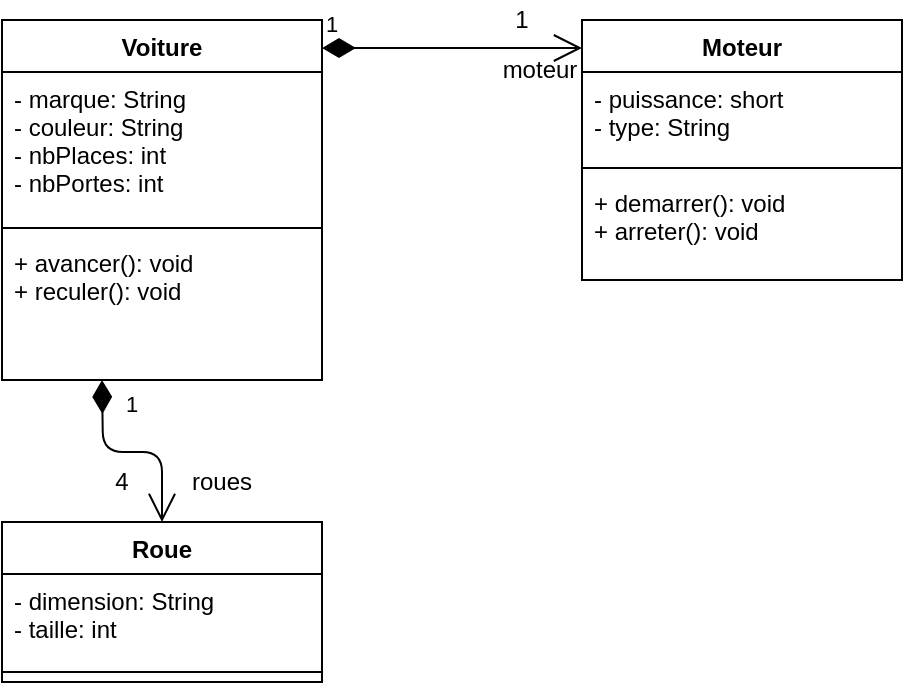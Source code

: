 <mxfile version="14.4.3" type="device"><diagram id="C5RBs43oDa-KdzZeNtuy" name="Page-1"><mxGraphModel dx="1426" dy="852" grid="1" gridSize="10" guides="1" tooltips="1" connect="1" arrows="1" fold="1" page="1" pageScale="1" pageWidth="827" pageHeight="1169" math="0" shadow="0"><root><mxCell id="WIyWlLk6GJQsqaUBKTNV-0"/><mxCell id="WIyWlLk6GJQsqaUBKTNV-1" parent="WIyWlLk6GJQsqaUBKTNV-0"/><mxCell id="HrOJCLt097fVrm8oXsYi-0" value="Voiture" style="swimlane;fontStyle=1;align=center;verticalAlign=top;childLayout=stackLayout;horizontal=1;startSize=26;horizontalStack=0;resizeParent=1;resizeParentMax=0;resizeLast=0;collapsible=1;marginBottom=0;" vertex="1" parent="WIyWlLk6GJQsqaUBKTNV-1"><mxGeometry x="160" y="160" width="160" height="180" as="geometry"/></mxCell><mxCell id="HrOJCLt097fVrm8oXsYi-1" value="- marque: String&#10;- couleur: String&#10;- nbPlaces: int&#10;- nbPortes: int" style="text;strokeColor=none;fillColor=none;align=left;verticalAlign=top;spacingLeft=4;spacingRight=4;overflow=hidden;rotatable=0;points=[[0,0.5],[1,0.5]];portConstraint=eastwest;" vertex="1" parent="HrOJCLt097fVrm8oXsYi-0"><mxGeometry y="26" width="160" height="74" as="geometry"/></mxCell><mxCell id="HrOJCLt097fVrm8oXsYi-2" value="" style="line;strokeWidth=1;fillColor=none;align=left;verticalAlign=middle;spacingTop=-1;spacingLeft=3;spacingRight=3;rotatable=0;labelPosition=right;points=[];portConstraint=eastwest;" vertex="1" parent="HrOJCLt097fVrm8oXsYi-0"><mxGeometry y="100" width="160" height="8" as="geometry"/></mxCell><mxCell id="HrOJCLt097fVrm8oXsYi-3" value="+ avancer(): void&#10;+ reculer(): void" style="text;strokeColor=none;fillColor=none;align=left;verticalAlign=top;spacingLeft=4;spacingRight=4;overflow=hidden;rotatable=0;points=[[0,0.5],[1,0.5]];portConstraint=eastwest;" vertex="1" parent="HrOJCLt097fVrm8oXsYi-0"><mxGeometry y="108" width="160" height="72" as="geometry"/></mxCell><mxCell id="HrOJCLt097fVrm8oXsYi-16" value="1" style="endArrow=open;html=1;endSize=12;startArrow=diamondThin;startSize=14;startFill=1;edgeStyle=orthogonalEdgeStyle;align=left;verticalAlign=bottom;entryX=0.5;entryY=0;entryDx=0;entryDy=0;" edge="1" parent="HrOJCLt097fVrm8oXsYi-0" target="HrOJCLt097fVrm8oXsYi-12"><mxGeometry x="-0.584" y="10" relative="1" as="geometry"><mxPoint x="50" y="180" as="sourcePoint"/><mxPoint x="180" y="180" as="targetPoint"/><mxPoint as="offset"/></mxGeometry></mxCell><mxCell id="HrOJCLt097fVrm8oXsYi-4" value="Moteur" style="swimlane;fontStyle=1;align=center;verticalAlign=top;childLayout=stackLayout;horizontal=1;startSize=26;horizontalStack=0;resizeParent=1;resizeParentMax=0;resizeLast=0;collapsible=1;marginBottom=0;" vertex="1" parent="WIyWlLk6GJQsqaUBKTNV-1"><mxGeometry x="450" y="160" width="160" height="130" as="geometry"/></mxCell><mxCell id="HrOJCLt097fVrm8oXsYi-5" value="- puissance: short&#10;- type: String" style="text;strokeColor=none;fillColor=none;align=left;verticalAlign=top;spacingLeft=4;spacingRight=4;overflow=hidden;rotatable=0;points=[[0,0.5],[1,0.5]];portConstraint=eastwest;" vertex="1" parent="HrOJCLt097fVrm8oXsYi-4"><mxGeometry y="26" width="160" height="44" as="geometry"/></mxCell><mxCell id="HrOJCLt097fVrm8oXsYi-6" value="" style="line;strokeWidth=1;fillColor=none;align=left;verticalAlign=middle;spacingTop=-1;spacingLeft=3;spacingRight=3;rotatable=0;labelPosition=right;points=[];portConstraint=eastwest;" vertex="1" parent="HrOJCLt097fVrm8oXsYi-4"><mxGeometry y="70" width="160" height="8" as="geometry"/></mxCell><mxCell id="HrOJCLt097fVrm8oXsYi-7" value="+ demarrer(): void&#10;+ arreter(): void" style="text;strokeColor=none;fillColor=none;align=left;verticalAlign=top;spacingLeft=4;spacingRight=4;overflow=hidden;rotatable=0;points=[[0,0.5],[1,0.5]];portConstraint=eastwest;" vertex="1" parent="HrOJCLt097fVrm8oXsYi-4"><mxGeometry y="78" width="160" height="52" as="geometry"/></mxCell><mxCell id="HrOJCLt097fVrm8oXsYi-10" value="1" style="endArrow=open;html=1;endSize=12;startArrow=diamondThin;startSize=14;startFill=1;edgeStyle=orthogonalEdgeStyle;align=left;verticalAlign=bottom;" edge="1" parent="WIyWlLk6GJQsqaUBKTNV-1"><mxGeometry x="-1" y="3" relative="1" as="geometry"><mxPoint x="320" y="174" as="sourcePoint"/><mxPoint x="450" y="174" as="targetPoint"/></mxGeometry></mxCell><mxCell id="HrOJCLt097fVrm8oXsYi-11" value="moteur" style="text;html=1;strokeColor=none;fillColor=none;align=center;verticalAlign=middle;whiteSpace=wrap;rounded=0;" vertex="1" parent="WIyWlLk6GJQsqaUBKTNV-1"><mxGeometry x="409" y="175" width="40" height="20" as="geometry"/></mxCell><mxCell id="HrOJCLt097fVrm8oXsYi-12" value="Roue" style="swimlane;fontStyle=1;align=center;verticalAlign=top;childLayout=stackLayout;horizontal=1;startSize=26;horizontalStack=0;resizeParent=1;resizeParentMax=0;resizeLast=0;collapsible=1;marginBottom=0;" vertex="1" parent="WIyWlLk6GJQsqaUBKTNV-1"><mxGeometry x="160" y="411" width="160" height="80" as="geometry"/></mxCell><mxCell id="HrOJCLt097fVrm8oXsYi-13" value="- dimension: String&#10;- taille: int" style="text;strokeColor=none;fillColor=none;align=left;verticalAlign=top;spacingLeft=4;spacingRight=4;overflow=hidden;rotatable=0;points=[[0,0.5],[1,0.5]];portConstraint=eastwest;" vertex="1" parent="HrOJCLt097fVrm8oXsYi-12"><mxGeometry y="26" width="160" height="44" as="geometry"/></mxCell><mxCell id="HrOJCLt097fVrm8oXsYi-14" value="" style="line;strokeWidth=1;fillColor=none;align=left;verticalAlign=middle;spacingTop=-1;spacingLeft=3;spacingRight=3;rotatable=0;labelPosition=right;points=[];portConstraint=eastwest;" vertex="1" parent="HrOJCLt097fVrm8oXsYi-12"><mxGeometry y="70" width="160" height="10" as="geometry"/></mxCell><mxCell id="HrOJCLt097fVrm8oXsYi-17" value="roues" style="text;html=1;strokeColor=none;fillColor=none;align=center;verticalAlign=middle;whiteSpace=wrap;rounded=0;" vertex="1" parent="WIyWlLk6GJQsqaUBKTNV-1"><mxGeometry x="250" y="381" width="40" height="20" as="geometry"/></mxCell><mxCell id="HrOJCLt097fVrm8oXsYi-18" value="4" style="text;html=1;strokeColor=none;fillColor=none;align=center;verticalAlign=middle;whiteSpace=wrap;rounded=0;" vertex="1" parent="WIyWlLk6GJQsqaUBKTNV-1"><mxGeometry x="200" y="381" width="40" height="20" as="geometry"/></mxCell><mxCell id="HrOJCLt097fVrm8oXsYi-20" value="1" style="text;html=1;strokeColor=none;fillColor=none;align=center;verticalAlign=middle;whiteSpace=wrap;rounded=0;" vertex="1" parent="WIyWlLk6GJQsqaUBKTNV-1"><mxGeometry x="400" y="150" width="40" height="20" as="geometry"/></mxCell></root></mxGraphModel></diagram></mxfile>